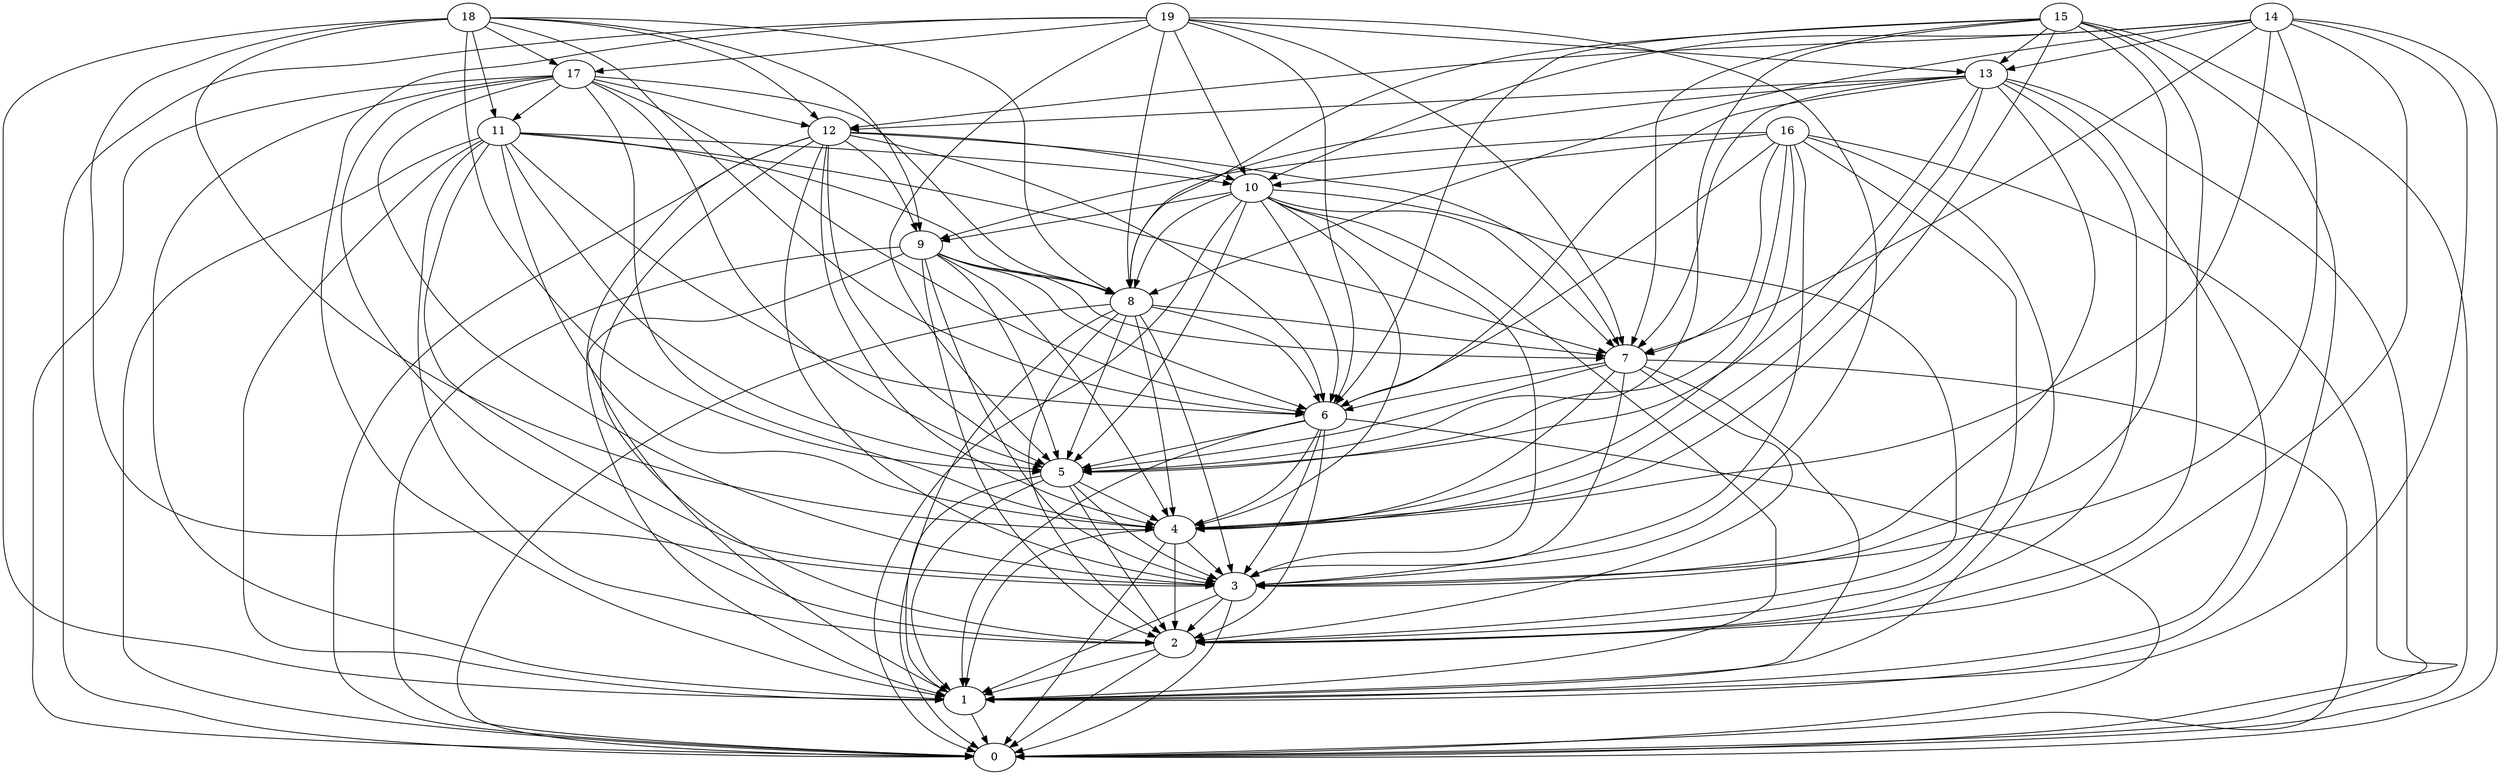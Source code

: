 /* Created by igraph 0.6.5 */
digraph {
  0;
  1;
  2;
  3;
  4;
  5;
  6;
  7;
  8;
  9;
  10;
  11;
  12;
  13;
  14;
  15;
  16;
  17;
  18;
  19;

  1 -> 0;
  2 -> 0;
  2 -> 1;
  3 -> 0;
  3 -> 1;
  3 -> 2;
  4 -> 0;
  4 -> 1;
  4 -> 2;
  4 -> 3;
  5 -> 0;
  5 -> 1;
  5 -> 2;
  5 -> 3;
  5 -> 4;
  6 -> 0;
  6 -> 1;
  6 -> 2;
  6 -> 3;
  6 -> 4;
  6 -> 5;
  7 -> 0;
  7 -> 1;
  7 -> 2;
  7 -> 3;
  7 -> 4;
  7 -> 5;
  7 -> 6;
  8 -> 0;
  8 -> 1;
  8 -> 2;
  8 -> 3;
  8 -> 4;
  8 -> 5;
  8 -> 6;
  8 -> 7;
  9 -> 0;
  9 -> 1;
  9 -> 2;
  9 -> 3;
  9 -> 4;
  9 -> 5;
  9 -> 6;
  9 -> 7;
  9 -> 8;
  10 -> 0;
  10 -> 1;
  10 -> 2;
  10 -> 3;
  10 -> 4;
  10 -> 5;
  10 -> 6;
  10 -> 7;
  10 -> 8;
  10 -> 9;
  11 -> 1;
  11 -> 0;
  11 -> 4;
  11 -> 2;
  11 -> 10;
  11 -> 7;
  11 -> 8;
  11 -> 6;
  11 -> 5;
  11 -> 3;
  12 -> 3;
  12 -> 10;
  12 -> 6;
  12 -> 9;
  12 -> 1;
  12 -> 5;
  12 -> 0;
  12 -> 4;
  12 -> 2;
  12 -> 7;
  13 -> 8;
  13 -> 1;
  13 -> 3;
  13 -> 5;
  13 -> 7;
  13 -> 6;
  13 -> 2;
  13 -> 0;
  13 -> 12;
  13 -> 4;
  14 -> 8;
  14 -> 0;
  14 -> 2;
  14 -> 13;
  14 -> 3;
  14 -> 7;
  14 -> 4;
  14 -> 10;
  14 -> 1;
  14 -> 12;
  15 -> 4;
  15 -> 8;
  15 -> 2;
  15 -> 1;
  15 -> 13;
  15 -> 7;
  15 -> 0;
  15 -> 3;
  15 -> 6;
  15 -> 5;
  16 -> 3;
  16 -> 2;
  16 -> 5;
  16 -> 10;
  16 -> 1;
  16 -> 0;
  16 -> 4;
  16 -> 6;
  16 -> 7;
  16 -> 9;
  17 -> 11;
  17 -> 1;
  17 -> 5;
  17 -> 4;
  17 -> 0;
  17 -> 2;
  17 -> 3;
  17 -> 6;
  17 -> 12;
  17 -> 8;
  18 -> 11;
  18 -> 9;
  18 -> 3;
  18 -> 6;
  18 -> 17;
  18 -> 4;
  18 -> 12;
  18 -> 5;
  18 -> 1;
  18 -> 8;
  19 -> 0;
  19 -> 3;
  19 -> 10;
  19 -> 17;
  19 -> 7;
  19 -> 1;
  19 -> 13;
  19 -> 5;
  19 -> 8;
  19 -> 6;
}
